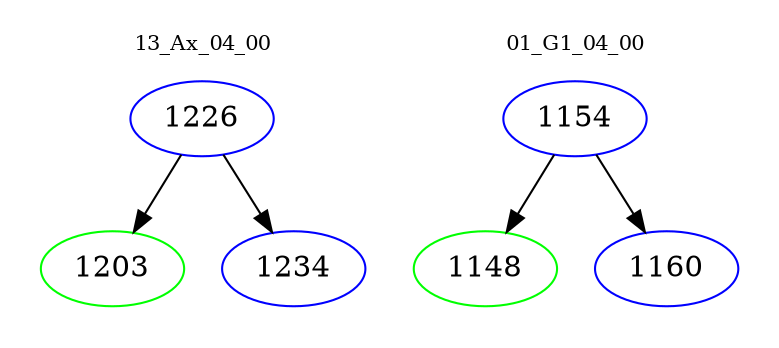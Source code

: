 digraph{
subgraph cluster_0 {
color = white
label = "13_Ax_04_00";
fontsize=10;
T0_1226 [label="1226", color="blue"]
T0_1226 -> T0_1203 [color="black"]
T0_1203 [label="1203", color="green"]
T0_1226 -> T0_1234 [color="black"]
T0_1234 [label="1234", color="blue"]
}
subgraph cluster_1 {
color = white
label = "01_G1_04_00";
fontsize=10;
T1_1154 [label="1154", color="blue"]
T1_1154 -> T1_1148 [color="black"]
T1_1148 [label="1148", color="green"]
T1_1154 -> T1_1160 [color="black"]
T1_1160 [label="1160", color="blue"]
}
}
